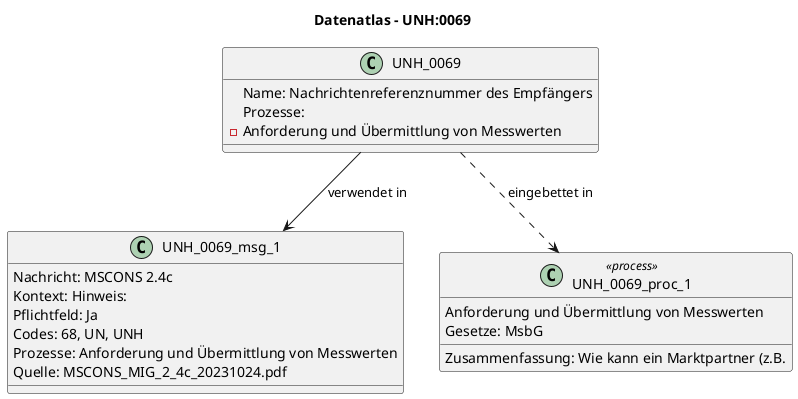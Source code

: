 @startuml
title Datenatlas – UNH:0069
class UNH_0069 {
  Name: Nachrichtenreferenznummer des Empfängers
  Prozesse:
    - Anforderung und Übermittlung von Messwerten
}
class UNH_0069_msg_1 {
  Nachricht: MSCONS 2.4c
  Kontext: Hinweis:
  Pflichtfeld: Ja
  Codes: 68, UN, UNH
  Prozesse: Anforderung und Übermittlung von Messwerten
  Quelle: MSCONS_MIG_2_4c_20231024.pdf
}
UNH_0069 --> UNH_0069_msg_1 : verwendet in
class UNH_0069_proc_1 <<process>> {
  Anforderung und Übermittlung von Messwerten
  Gesetze: MsbG
  Zusammenfassung: Wie kann ein Marktpartner (z.B.
}
UNH_0069 ..> UNH_0069_proc_1 : eingebettet in
@enduml